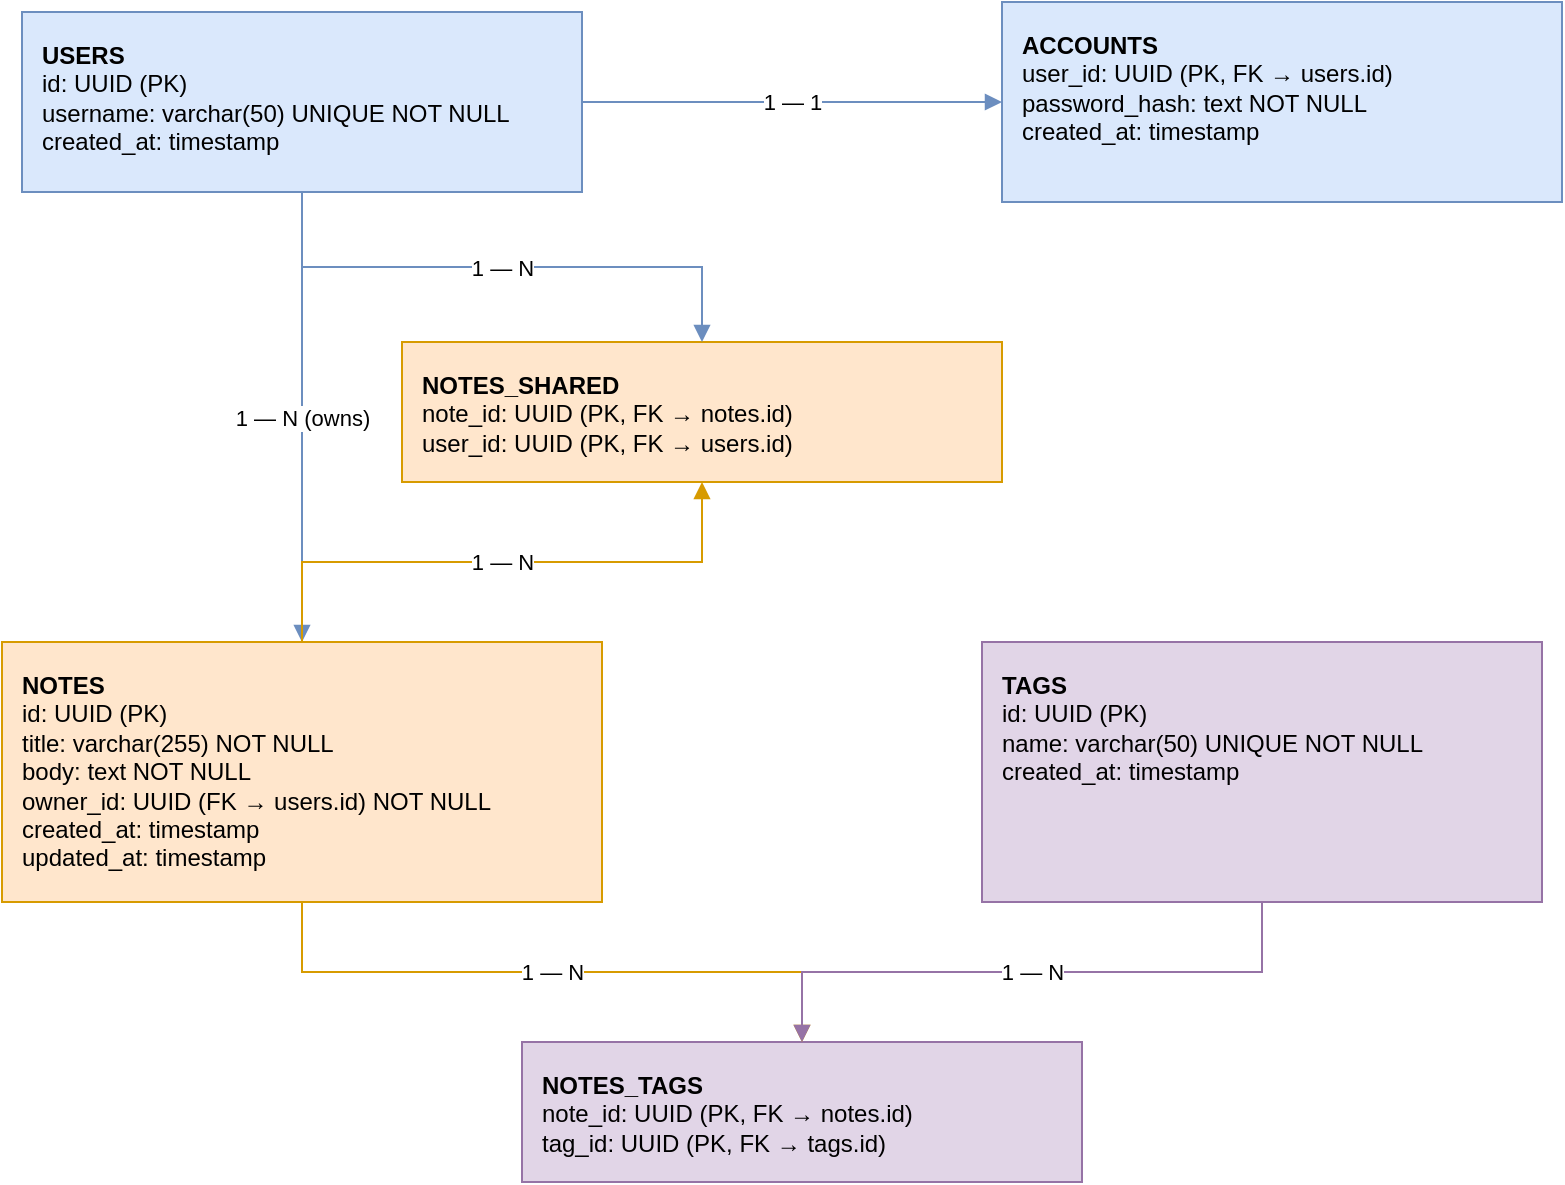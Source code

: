 <mxfile version="28.2.1">
  <diagram name="ER Diagram" id="b9_lBCb6fOHXRec9Kjxs">
    <mxGraphModel dx="1306" dy="836" grid="1" gridSize="10" guides="1" tooltips="1" connect="1" arrows="1" fold="1" page="1" pageScale="1" pageWidth="827" pageHeight="1169" math="0" shadow="0">
      <root>
        <mxCell id="0" />
        <mxCell id="1" parent="0" />
        <mxCell id="azZfjmK6TkHbKyzEAtvO-1" value="&lt;b&gt;USERS&lt;/b&gt;&lt;br/&gt;id: UUID (PK)&lt;br/&gt;username: varchar(50) UNIQUE NOT NULL&lt;br/&gt;created_at: timestamp" style="shape=rectangle;whiteSpace=wrap;html=1;rounded=0;glass=0;fillColor=#dae8fc;strokeColor=#6c8ebf;shadow=0;align=left;verticalAlign=top;spacingTop=8;spacingLeft=8;spacingRight=8;spacingBottom=8;" vertex="1" parent="1">
          <mxGeometry x="590" y="55" width="280" height="90" as="geometry" />
        </mxCell>
        <mxCell id="azZfjmK6TkHbKyzEAtvO-2" value="&lt;b&gt;ACCOUNTS&lt;/b&gt;&lt;br/&gt;user_id: UUID (PK, FK → users.id)&lt;br/&gt;password_hash: text NOT NULL&lt;br/&gt;created_at: timestamp" style="shape=rectangle;whiteSpace=wrap;html=1;rounded=0;glass=0;fillColor=#dae8fc;strokeColor=#6c8ebf;shadow=0;align=left;verticalAlign=top;spacingTop=8;spacingLeft=8;spacingRight=8;spacingBottom=8;" vertex="1" parent="1">
          <mxGeometry x="1080" y="50" width="280" height="100" as="geometry" />
        </mxCell>
        <mxCell id="azZfjmK6TkHbKyzEAtvO-3" value="&lt;b&gt;NOTES&lt;/b&gt;&lt;br/&gt;id: UUID (PK)&lt;br/&gt;title: varchar(255) NOT NULL&lt;br/&gt;body: text NOT NULL&lt;br/&gt;owner_id: UUID (FK → users.id) NOT NULL&lt;br/&gt;created_at: timestamp&lt;br/&gt;updated_at: timestamp" style="shape=rectangle;whiteSpace=wrap;html=1;rounded=0;glass=0;fillColor=#ffe6cc;strokeColor=#d79b00;shadow=0;align=left;verticalAlign=top;spacingTop=8;spacingLeft=8;spacingRight=8;spacingBottom=8;" vertex="1" parent="1">
          <mxGeometry x="580" y="370" width="300" height="130" as="geometry" />
        </mxCell>
        <mxCell id="azZfjmK6TkHbKyzEAtvO-4" value="&lt;b&gt;NOTES_SHARED&lt;/b&gt;&lt;br/&gt;note_id: UUID (PK, FK → notes.id)&lt;br/&gt;user_id: UUID (PK, FK → users.id)" style="shape=rectangle;whiteSpace=wrap;html=1;rounded=0;glass=0;fillColor=#ffe6cc;strokeColor=#d79b00;shadow=0;align=left;verticalAlign=top;spacingTop=8;spacingLeft=8;spacingRight=8;spacingBottom=8;" vertex="1" parent="1">
          <mxGeometry x="780" y="220" width="300" height="70" as="geometry" />
        </mxCell>
        <mxCell id="azZfjmK6TkHbKyzEAtvO-5" value="&lt;b&gt;TAGS&lt;/b&gt;&lt;br/&gt;id: UUID (PK)&lt;br/&gt;name: varchar(50) UNIQUE NOT NULL&lt;br/&gt;created_at: timestamp" style="shape=rectangle;whiteSpace=wrap;html=1;rounded=0;glass=0;fillColor=#e1d5e7;strokeColor=#9673a6;shadow=0;align=left;verticalAlign=top;spacingTop=8;spacingLeft=8;spacingRight=8;spacingBottom=8;" vertex="1" parent="1">
          <mxGeometry x="1070" y="370" width="280" height="130" as="geometry" />
        </mxCell>
        <mxCell id="azZfjmK6TkHbKyzEAtvO-6" value="&lt;b&gt;NOTES_TAGS&lt;/b&gt;&lt;br/&gt;note_id: UUID (PK, FK → notes.id)&lt;br/&gt;tag_id: UUID (PK, FK → tags.id)" style="shape=rectangle;whiteSpace=wrap;html=1;rounded=0;glass=0;fillColor=#e1d5e7;strokeColor=#9673a6;shadow=0;align=left;verticalAlign=top;spacingTop=8;spacingLeft=8;spacingRight=8;spacingBottom=8;" vertex="1" parent="1">
          <mxGeometry x="840" y="570" width="280" height="70" as="geometry" />
        </mxCell>
        <mxCell id="azZfjmK6TkHbKyzEAtvO-7" value="1 — 1" style="edgeStyle=orthogonalEdgeStyle;rounded=0;orthogonalLoop=1;jettySize=auto;html=1;endArrow=block;endFill=1;strokeColor=#6c8ebf;" edge="1" parent="1" source="azZfjmK6TkHbKyzEAtvO-1" target="azZfjmK6TkHbKyzEAtvO-2">
          <mxGeometry relative="1" as="geometry" />
        </mxCell>
        <mxCell id="azZfjmK6TkHbKyzEAtvO-8" value="1 — N (owns)" style="edgeStyle=orthogonalEdgeStyle;rounded=0;orthogonalLoop=1;jettySize=auto;html=1;endArrow=block;endFill=1;strokeColor=#6c8ebf;" edge="1" parent="1" source="azZfjmK6TkHbKyzEAtvO-1" target="azZfjmK6TkHbKyzEAtvO-3">
          <mxGeometry relative="1" as="geometry" />
        </mxCell>
        <mxCell id="azZfjmK6TkHbKyzEAtvO-9" value="1 — N" style="edgeStyle=orthogonalEdgeStyle;rounded=0;orthogonalLoop=1;jettySize=auto;html=1;endArrow=block;endFill=1;strokeColor=#d79b00;" edge="1" parent="1" source="azZfjmK6TkHbKyzEAtvO-3" target="azZfjmK6TkHbKyzEAtvO-4">
          <mxGeometry relative="1" as="geometry" />
        </mxCell>
        <mxCell id="azZfjmK6TkHbKyzEAtvO-10" value="1 — N" style="edgeStyle=orthogonalEdgeStyle;rounded=0;orthogonalLoop=1;jettySize=auto;html=1;endArrow=block;endFill=1;strokeColor=#6c8ebf;" edge="1" parent="1" source="azZfjmK6TkHbKyzEAtvO-1" target="azZfjmK6TkHbKyzEAtvO-4">
          <mxGeometry relative="1" as="geometry" />
        </mxCell>
        <mxCell id="azZfjmK6TkHbKyzEAtvO-11" value="1 — N" style="edgeStyle=orthogonalEdgeStyle;rounded=0;orthogonalLoop=1;jettySize=auto;html=1;endArrow=block;endFill=1;strokeColor=#d79b00;" edge="1" parent="1" source="azZfjmK6TkHbKyzEAtvO-3" target="azZfjmK6TkHbKyzEAtvO-6">
          <mxGeometry relative="1" as="geometry" />
        </mxCell>
        <mxCell id="azZfjmK6TkHbKyzEAtvO-12" value="1 — N" style="edgeStyle=orthogonalEdgeStyle;rounded=0;orthogonalLoop=1;jettySize=auto;html=1;endArrow=block;endFill=1;strokeColor=#9673a6;" edge="1" parent="1" source="azZfjmK6TkHbKyzEAtvO-5" target="azZfjmK6TkHbKyzEAtvO-6">
          <mxGeometry relative="1" as="geometry" />
        </mxCell>
      </root>
    </mxGraphModel>
  </diagram>
</mxfile>
